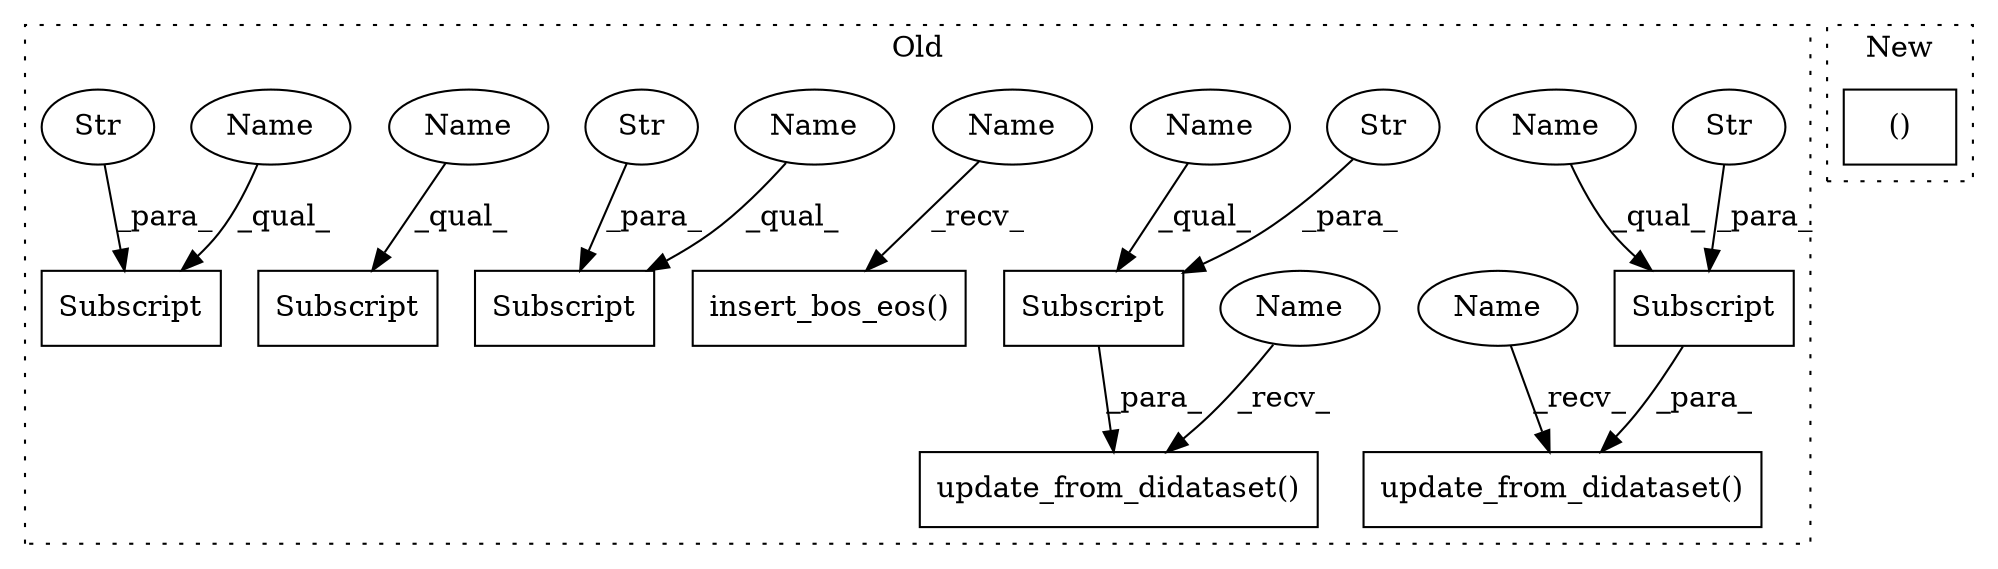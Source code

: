 digraph G {
subgraph cluster0 {
1 [label="update_from_didataset()" a="75" s="2843,2909" l="45,50" shape="box"];
3 [label="Subscript" a="63" s="2888,0" l="21,0" shape="box"];
4 [label="Subscript" a="63" s="3009,0" l="21,0" shape="box"];
5 [label="update_from_didataset()" a="75" s="2964,3030" l="45,50" shape="box"];
6 [label="Subscript" a="63" s="3408,0" l="21,0" shape="box"];
7 [label="Str" a="66" s="3017" l="12" shape="ellipse"];
8 [label="Subscript" a="63" s="2814,0" l="24,0" shape="box"];
9 [label="Str" a="66" s="2896" l="12" shape="ellipse"];
10 [label="Str" a="66" s="2822" l="15" shape="ellipse"];
11 [label="Str" a="66" s="3416" l="12" shape="ellipse"];
12 [label="Subscript" a="63" s="3464,0" l="21,0" shape="box"];
13 [label="insert_bos_eos()" a="75" s="3085" l="64" shape="box"];
14 [label="Name" a="87" s="3085" l="13" shape="ellipse"];
15 [label="Name" a="87" s="2843" l="13" shape="ellipse"];
16 [label="Name" a="87" s="2964" l="13" shape="ellipse"];
17 [label="Name" a="87" s="2888" l="7" shape="ellipse"];
18 [label="Name" a="87" s="3464" l="7" shape="ellipse"];
19 [label="Name" a="87" s="2814" l="7" shape="ellipse"];
20 [label="Name" a="87" s="3009" l="7" shape="ellipse"];
21 [label="Name" a="87" s="3408" l="7" shape="ellipse"];
label = "Old";
style="dotted";
}
subgraph cluster1 {
2 [label="()" a="54" s="5476" l="12" shape="box"];
label = "New";
style="dotted";
}
3 -> 1 [label="_para_"];
4 -> 5 [label="_para_"];
7 -> 4 [label="_para_"];
9 -> 3 [label="_para_"];
10 -> 8 [label="_para_"];
11 -> 6 [label="_para_"];
14 -> 13 [label="_recv_"];
15 -> 1 [label="_recv_"];
16 -> 5 [label="_recv_"];
17 -> 3 [label="_qual_"];
18 -> 12 [label="_qual_"];
19 -> 8 [label="_qual_"];
20 -> 4 [label="_qual_"];
21 -> 6 [label="_qual_"];
}